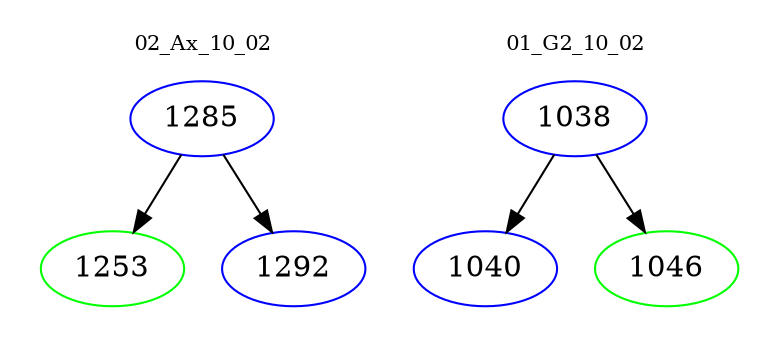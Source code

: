 digraph{
subgraph cluster_0 {
color = white
label = "02_Ax_10_02";
fontsize=10;
T0_1285 [label="1285", color="blue"]
T0_1285 -> T0_1253 [color="black"]
T0_1253 [label="1253", color="green"]
T0_1285 -> T0_1292 [color="black"]
T0_1292 [label="1292", color="blue"]
}
subgraph cluster_1 {
color = white
label = "01_G2_10_02";
fontsize=10;
T1_1038 [label="1038", color="blue"]
T1_1038 -> T1_1040 [color="black"]
T1_1040 [label="1040", color="blue"]
T1_1038 -> T1_1046 [color="black"]
T1_1046 [label="1046", color="green"]
}
}
